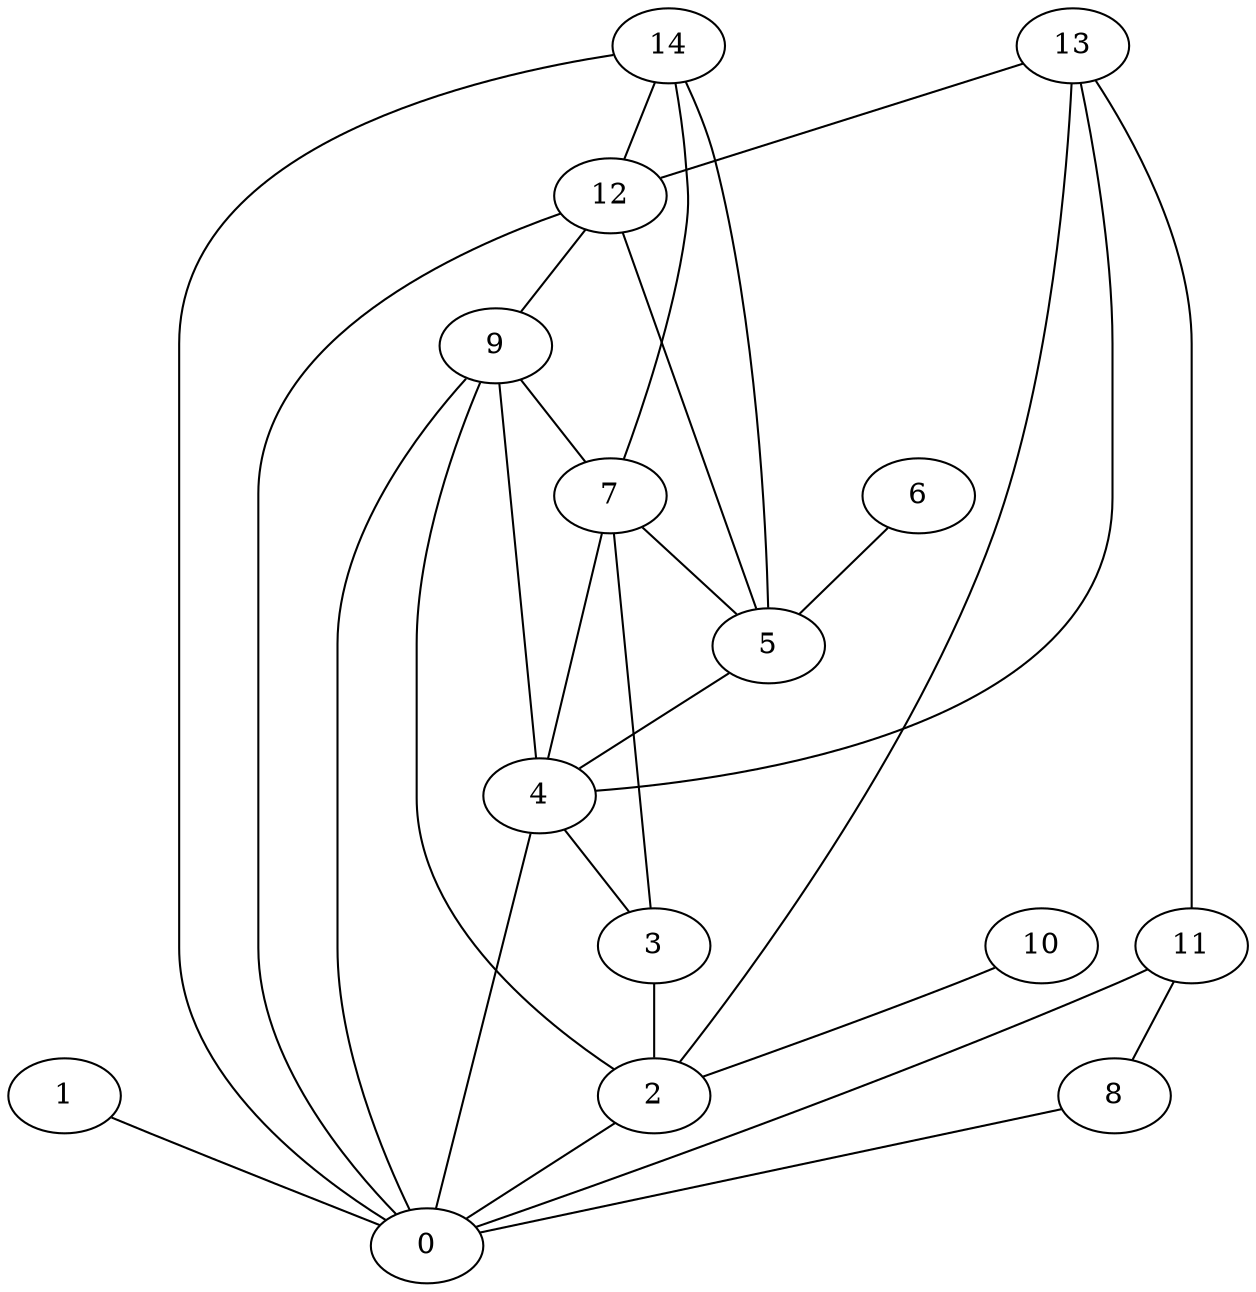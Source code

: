 digraph "sensornet-topology" {
label = "";
rankdir="BT";"0"->"1" [arrowhead = "both"] 
"0"->"2" [arrowhead = "both"] 
"0"->"4" [arrowhead = "both"] 
"0"->"8" [arrowhead = "both"] 
"0"->"9" [arrowhead = "both"] 
"0"->"11" [arrowhead = "both"] 
"0"->"12" [arrowhead = "both"] 
"0"->"14" [arrowhead = "both"] 
"2"->"3" [arrowhead = "both"] 
"2"->"9" [arrowhead = "both"] 
"2"->"10" [arrowhead = "both"] 
"2"->"13" [arrowhead = "both"] 
"3"->"4" [arrowhead = "both"] 
"3"->"7" [arrowhead = "both"] 
"4"->"5" [arrowhead = "both"] 
"4"->"7" [arrowhead = "both"] 
"4"->"9" [arrowhead = "both"] 
"4"->"13" [arrowhead = "both"] 
"5"->"6" [arrowhead = "both"] 
"5"->"7" [arrowhead = "both"] 
"5"->"12" [arrowhead = "both"] 
"5"->"14" [arrowhead = "both"] 
"7"->"9" [arrowhead = "both"] 
"7"->"14" [arrowhead = "both"] 
"8"->"11" [arrowhead = "both"] 
"9"->"12" [arrowhead = "both"] 
"11"->"13" [arrowhead = "both"] 
"12"->"13" [arrowhead = "both"] 
"12"->"14" [arrowhead = "both"] 
}